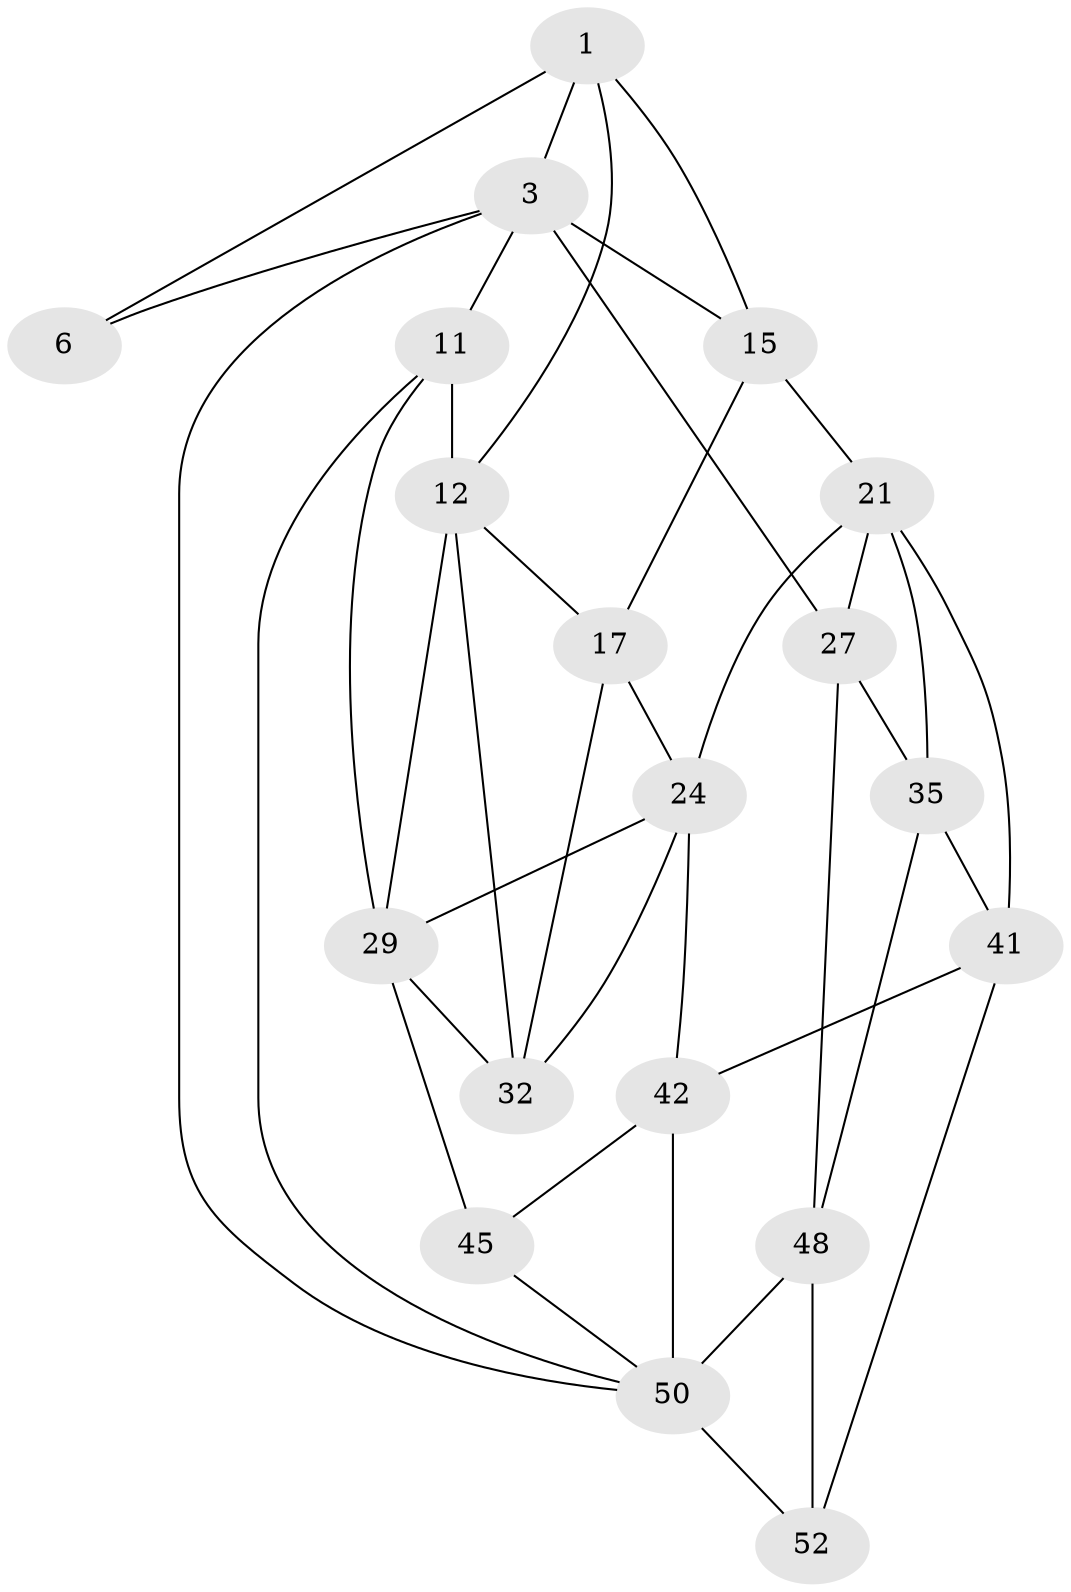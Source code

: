 // original degree distribution, {3: 0.03278688524590164, 4: 0.2459016393442623, 6: 0.19672131147540983, 5: 0.5245901639344263}
// Generated by graph-tools (version 1.1) at 2025/21/03/04/25 18:21:20]
// undirected, 19 vertices, 40 edges
graph export_dot {
graph [start="1"]
  node [color=gray90,style=filled];
  1 [pos="+0.8549626354688761+0",super="+2+7"];
  3 [pos="+1+0.20202188794808718",super="+19+4"];
  6 [pos="+0.8229882449424866+0"];
  11 [pos="+0.27385188622283074+0",super="+20"];
  12 [pos="+0.5127864589535013+0.11456981222428851",super="+13+18"];
  15 [pos="+0.8113533791617908+0.19739533229249093",super="+16"];
  17 [pos="+0.589014884405639+0.1775110622578434",super="+26"];
  21 [pos="+0.7661559326455586+0.24772833698528043",super="+28+22"];
  24 [pos="+0.6810749379190008+0.4138803236685434",super="+39+25"];
  27 [pos="+0.9046953514976045+0.3514901516481016",super="+36"];
  29 [pos="+0.2685157499837917+0.35406092411841317",super="+30+34"];
  32 [pos="+0.4956052431403637+0.34249223863743605",super="+33"];
  35 [pos="+0.7967025188800789+0.38308141986736755",super="+37"];
  41 [pos="+0.7789724176881713+0.5269128583920706",super="+46"];
  42 [pos="+0.4986372350108767+0.5988364952457269",super="+43+47"];
  45 [pos="+0.3373012243565879+0.6598658991638834",super="+53"];
  48 [pos="+1+0.601275605734412",super="+49"];
  50 [pos="+1+1",super="+51+54+55"];
  52 [pos="+0.8012896683497259+0.6898180111535092"];
  1 -- 3;
  1 -- 12;
  1 -- 6;
  1 -- 15;
  3 -- 27 [weight=2];
  3 -- 15;
  3 -- 50;
  3 -- 6;
  3 -- 11;
  11 -- 12 [weight=2];
  11 -- 29;
  11 -- 50;
  12 -- 29;
  12 -- 32;
  12 -- 17;
  15 -- 17;
  15 -- 21;
  17 -- 24;
  17 -- 32;
  21 -- 35 [weight=2];
  21 -- 27;
  21 -- 24;
  21 -- 41;
  24 -- 42;
  24 -- 29;
  24 -- 32;
  27 -- 48;
  27 -- 35;
  29 -- 45 [weight=2];
  29 -- 32;
  35 -- 41;
  35 -- 48;
  41 -- 52;
  41 -- 42;
  42 -- 45;
  42 -- 50 [weight=4];
  45 -- 50;
  48 -- 50;
  48 -- 52;
  50 -- 52;
}
